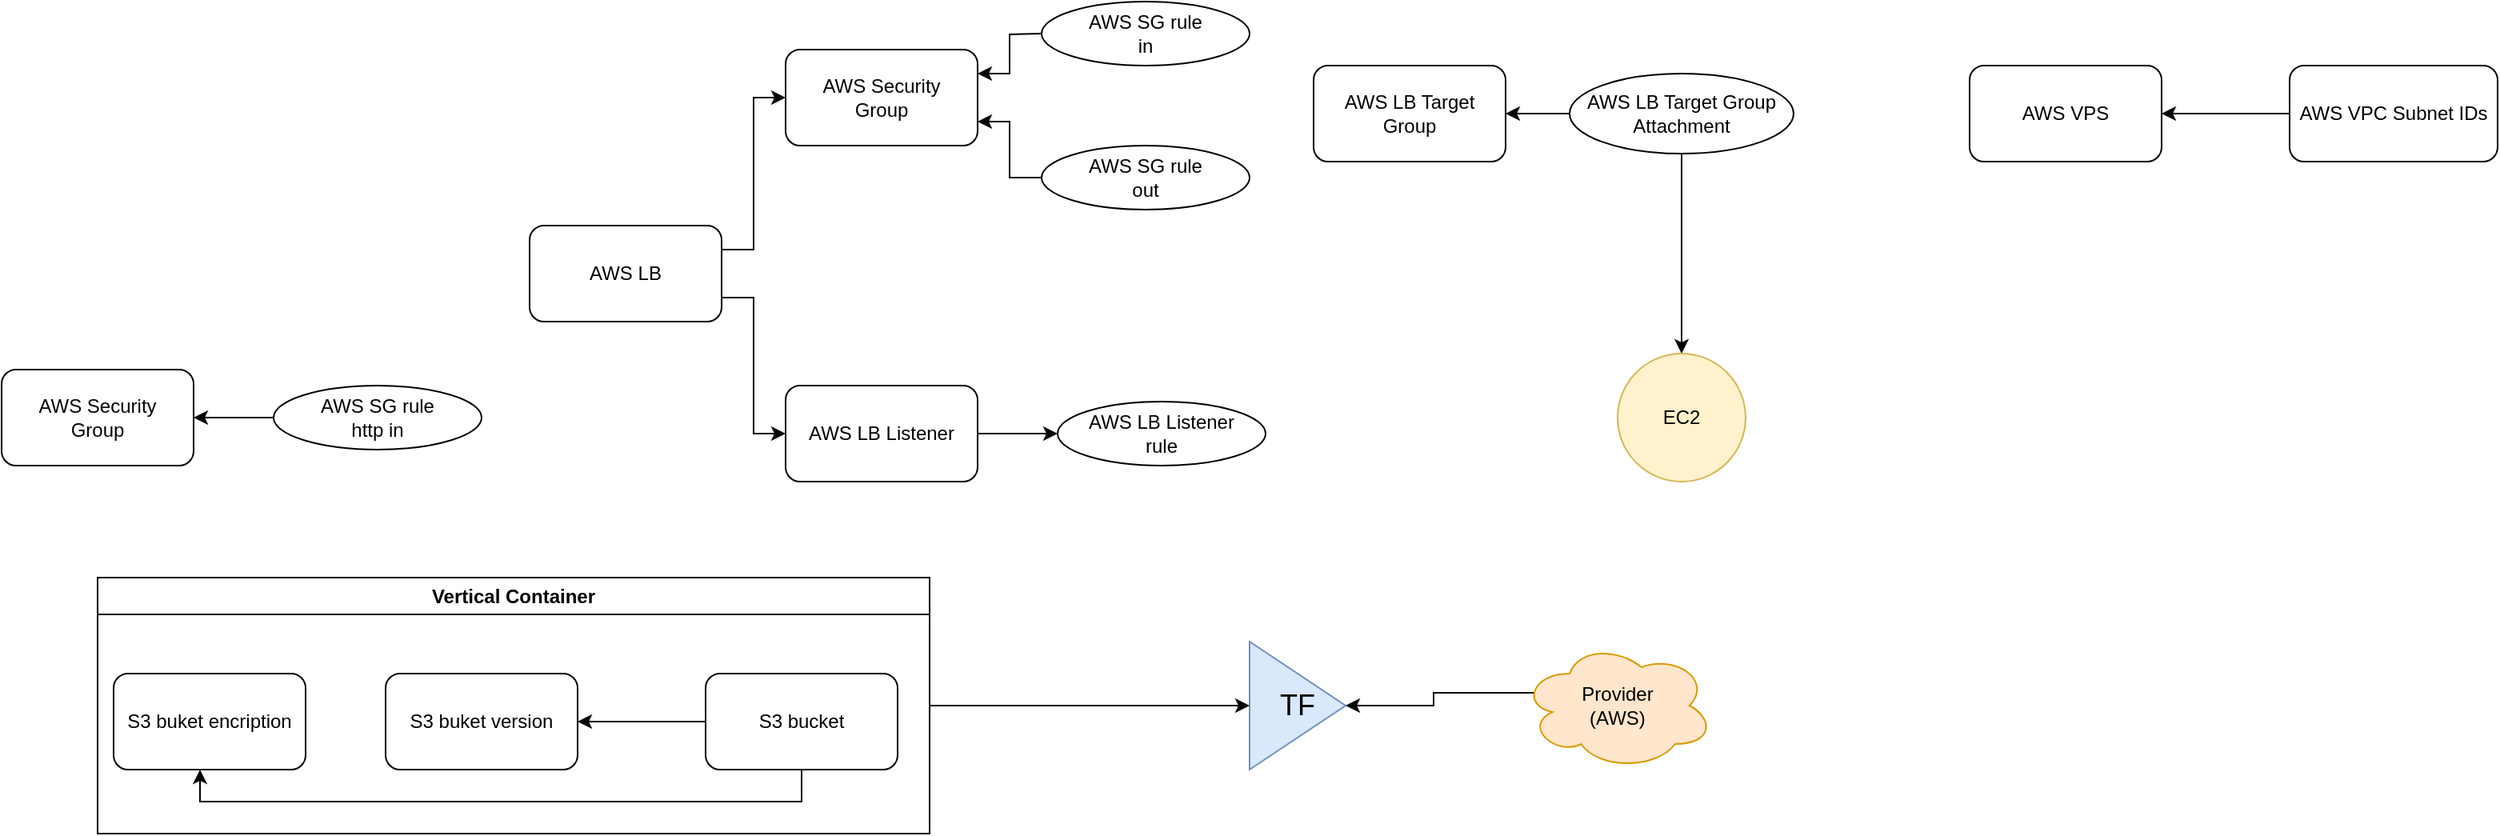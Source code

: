 <mxfile version="21.1.1" type="github">
  <diagram name="Page-1" id="Np5eYjGNwfx2u-zEs050">
    <mxGraphModel dx="1054" dy="597" grid="1" gridSize="10" guides="1" tooltips="1" connect="1" arrows="1" fold="1" page="1" pageScale="1" pageWidth="850" pageHeight="1100" math="0" shadow="0">
      <root>
        <mxCell id="0" />
        <mxCell id="1" parent="0" />
        <mxCell id="cp9X4eEYF-57bm0QKqgD-4" style="edgeStyle=orthogonalEdgeStyle;rounded=0;orthogonalLoop=1;jettySize=auto;html=1;exitX=1;exitY=0.25;exitDx=0;exitDy=0;entryX=0;entryY=0.5;entryDx=0;entryDy=0;" edge="1" parent="1" source="EnqnTmCwI0y5mT0i5ol6-1" target="EnqnTmCwI0y5mT0i5ol6-4">
          <mxGeometry relative="1" as="geometry" />
        </mxCell>
        <mxCell id="cp9X4eEYF-57bm0QKqgD-5" style="edgeStyle=orthogonalEdgeStyle;rounded=0;orthogonalLoop=1;jettySize=auto;html=1;exitX=1;exitY=0.75;exitDx=0;exitDy=0;entryX=0;entryY=0.5;entryDx=0;entryDy=0;" edge="1" parent="1" source="EnqnTmCwI0y5mT0i5ol6-1" target="EnqnTmCwI0y5mT0i5ol6-5">
          <mxGeometry relative="1" as="geometry" />
        </mxCell>
        <mxCell id="EnqnTmCwI0y5mT0i5ol6-1" value="AWS LB" style="rounded=1;whiteSpace=wrap;html=1;" parent="1" vertex="1">
          <mxGeometry x="430" y="210" width="120" height="60" as="geometry" />
        </mxCell>
        <mxCell id="EnqnTmCwI0y5mT0i5ol6-14" style="edgeStyle=orthogonalEdgeStyle;rounded=0;orthogonalLoop=1;jettySize=auto;html=1;exitX=0;exitY=0.5;exitDx=0;exitDy=0;entryX=1;entryY=0.75;entryDx=0;entryDy=0;" parent="1" source="EnqnTmCwI0y5mT0i5ol6-2" target="EnqnTmCwI0y5mT0i5ol6-4" edge="1">
          <mxGeometry relative="1" as="geometry" />
        </mxCell>
        <mxCell id="EnqnTmCwI0y5mT0i5ol6-2" value="&lt;div&gt;AWS SG rule&lt;/div&gt;&lt;div&gt;out&lt;br&gt;&lt;/div&gt;" style="ellipse;whiteSpace=wrap;html=1;" parent="1" vertex="1">
          <mxGeometry x="750" y="160" width="130" height="40" as="geometry" />
        </mxCell>
        <mxCell id="EnqnTmCwI0y5mT0i5ol6-13" style="edgeStyle=orthogonalEdgeStyle;rounded=0;orthogonalLoop=1;jettySize=auto;html=1;exitX=0;exitY=0.5;exitDx=0;exitDy=0;entryX=1;entryY=0.25;entryDx=0;entryDy=0;" parent="1" target="EnqnTmCwI0y5mT0i5ol6-4" edge="1">
          <mxGeometry relative="1" as="geometry">
            <mxPoint x="750" y="90" as="sourcePoint" />
          </mxGeometry>
        </mxCell>
        <mxCell id="EnqnTmCwI0y5mT0i5ol6-3" value="&lt;div&gt;AWS SG rule&lt;/div&gt;&lt;div&gt;in&lt;/div&gt;" style="ellipse;whiteSpace=wrap;html=1;" parent="1" vertex="1">
          <mxGeometry x="750" y="70" width="130" height="40" as="geometry" />
        </mxCell>
        <mxCell id="EnqnTmCwI0y5mT0i5ol6-4" value="&lt;div&gt;AWS Security&lt;/div&gt;&lt;div&gt;Group&lt;br&gt;&lt;/div&gt;" style="rounded=1;whiteSpace=wrap;html=1;" parent="1" vertex="1">
          <mxGeometry x="590" y="100" width="120" height="60" as="geometry" />
        </mxCell>
        <mxCell id="EnqnTmCwI0y5mT0i5ol6-12" style="edgeStyle=orthogonalEdgeStyle;rounded=0;orthogonalLoop=1;jettySize=auto;html=1;exitX=1;exitY=0.5;exitDx=0;exitDy=0;entryX=0;entryY=0.5;entryDx=0;entryDy=0;" parent="1" source="EnqnTmCwI0y5mT0i5ol6-5" target="EnqnTmCwI0y5mT0i5ol6-7" edge="1">
          <mxGeometry relative="1" as="geometry" />
        </mxCell>
        <mxCell id="EnqnTmCwI0y5mT0i5ol6-5" value="AWS LB Listener" style="rounded=1;whiteSpace=wrap;html=1;" parent="1" vertex="1">
          <mxGeometry x="590" y="310" width="120" height="60" as="geometry" />
        </mxCell>
        <mxCell id="EnqnTmCwI0y5mT0i5ol6-7" value="&lt;div&gt;AWS LB Listener&lt;/div&gt;&lt;div&gt;rule&lt;br&gt;&lt;/div&gt;" style="ellipse;whiteSpace=wrap;html=1;" parent="1" vertex="1">
          <mxGeometry x="760" y="320" width="130" height="40" as="geometry" />
        </mxCell>
        <mxCell id="EnqnTmCwI0y5mT0i5ol6-8" value="AWS LB Target Group" style="rounded=1;whiteSpace=wrap;html=1;" parent="1" vertex="1">
          <mxGeometry x="920" y="110" width="120" height="60" as="geometry" />
        </mxCell>
        <mxCell id="EnqnTmCwI0y5mT0i5ol6-11" style="edgeStyle=orthogonalEdgeStyle;rounded=0;orthogonalLoop=1;jettySize=auto;html=1;entryX=0.5;entryY=0;entryDx=0;entryDy=0;" parent="1" source="EnqnTmCwI0y5mT0i5ol6-9" target="EnqnTmCwI0y5mT0i5ol6-10" edge="1">
          <mxGeometry relative="1" as="geometry" />
        </mxCell>
        <mxCell id="EnqnTmCwI0y5mT0i5ol6-15" style="edgeStyle=orthogonalEdgeStyle;rounded=0;orthogonalLoop=1;jettySize=auto;html=1;exitX=0;exitY=0.5;exitDx=0;exitDy=0;entryX=1;entryY=0.5;entryDx=0;entryDy=0;" parent="1" source="EnqnTmCwI0y5mT0i5ol6-9" target="EnqnTmCwI0y5mT0i5ol6-8" edge="1">
          <mxGeometry relative="1" as="geometry" />
        </mxCell>
        <mxCell id="EnqnTmCwI0y5mT0i5ol6-9" value="&lt;div&gt;AWS LB Target Group&lt;/div&gt;&lt;div&gt;Attachment&lt;br&gt;&lt;/div&gt;" style="ellipse;whiteSpace=wrap;html=1;" parent="1" vertex="1">
          <mxGeometry x="1080" y="115" width="140" height="50" as="geometry" />
        </mxCell>
        <mxCell id="EnqnTmCwI0y5mT0i5ol6-10" value="EC2" style="ellipse;whiteSpace=wrap;html=1;aspect=fixed;fillColor=#fff2cc;strokeColor=#d6b656;" parent="1" vertex="1">
          <mxGeometry x="1110" y="290" width="80" height="80" as="geometry" />
        </mxCell>
        <mxCell id="EnqnTmCwI0y5mT0i5ol6-16" value="&lt;div&gt;AWS Security&lt;/div&gt;&lt;div&gt;Group&lt;br&gt;&lt;/div&gt;" style="rounded=1;whiteSpace=wrap;html=1;" parent="1" vertex="1">
          <mxGeometry x="100" y="300" width="120" height="60" as="geometry" />
        </mxCell>
        <mxCell id="EnqnTmCwI0y5mT0i5ol6-18" value="" style="edgeStyle=orthogonalEdgeStyle;rounded=0;orthogonalLoop=1;jettySize=auto;html=1;" parent="1" source="EnqnTmCwI0y5mT0i5ol6-17" target="EnqnTmCwI0y5mT0i5ol6-16" edge="1">
          <mxGeometry relative="1" as="geometry" />
        </mxCell>
        <mxCell id="EnqnTmCwI0y5mT0i5ol6-17" value="&lt;div&gt;AWS SG rule&lt;/div&gt;&lt;div&gt;http in&lt;br&gt;&lt;/div&gt;" style="ellipse;whiteSpace=wrap;html=1;" parent="1" vertex="1">
          <mxGeometry x="270" y="310" width="130" height="40" as="geometry" />
        </mxCell>
        <mxCell id="EnqnTmCwI0y5mT0i5ol6-19" value="AWS VPS" style="rounded=1;whiteSpace=wrap;html=1;" parent="1" vertex="1">
          <mxGeometry x="1330" y="110" width="120" height="60" as="geometry" />
        </mxCell>
        <mxCell id="EnqnTmCwI0y5mT0i5ol6-21" style="edgeStyle=orthogonalEdgeStyle;rounded=0;orthogonalLoop=1;jettySize=auto;html=1;exitX=0;exitY=0.5;exitDx=0;exitDy=0;entryX=1;entryY=0.5;entryDx=0;entryDy=0;" parent="1" source="EnqnTmCwI0y5mT0i5ol6-20" target="EnqnTmCwI0y5mT0i5ol6-19" edge="1">
          <mxGeometry relative="1" as="geometry" />
        </mxCell>
        <mxCell id="EnqnTmCwI0y5mT0i5ol6-20" value="AWS VPC Subnet IDs" style="rounded=1;whiteSpace=wrap;html=1;" parent="1" vertex="1">
          <mxGeometry x="1530" y="110" width="130" height="60" as="geometry" />
        </mxCell>
        <mxCell id="EnqnTmCwI0y5mT0i5ol6-28" value="TF" style="triangle;whiteSpace=wrap;html=1;fontSize=18;fillColor=#dae8fc;strokeColor=#6c8ebf;" parent="1" vertex="1">
          <mxGeometry x="880" y="470" width="60" height="80" as="geometry" />
        </mxCell>
        <mxCell id="cp9X4eEYF-57bm0QKqgD-3" style="edgeStyle=orthogonalEdgeStyle;rounded=0;orthogonalLoop=1;jettySize=auto;html=1;exitX=0.07;exitY=0.4;exitDx=0;exitDy=0;exitPerimeter=0;entryX=1;entryY=0.5;entryDx=0;entryDy=0;" edge="1" parent="1" source="EnqnTmCwI0y5mT0i5ol6-29" target="EnqnTmCwI0y5mT0i5ol6-28">
          <mxGeometry relative="1" as="geometry" />
        </mxCell>
        <mxCell id="EnqnTmCwI0y5mT0i5ol6-29" value="&lt;div&gt;Provider&lt;/div&gt;&lt;div&gt;(AWS)&lt;br&gt;&lt;/div&gt;" style="ellipse;shape=cloud;whiteSpace=wrap;html=1;fillColor=#ffe6cc;strokeColor=#d79b00;" parent="1" vertex="1">
          <mxGeometry x="1050" y="470" width="120" height="80" as="geometry" />
        </mxCell>
        <mxCell id="cp9X4eEYF-57bm0QKqgD-2" style="edgeStyle=orthogonalEdgeStyle;rounded=0;orthogonalLoop=1;jettySize=auto;html=1;entryX=0;entryY=0.5;entryDx=0;entryDy=0;" edge="1" parent="1" source="cp9X4eEYF-57bm0QKqgD-1" target="EnqnTmCwI0y5mT0i5ol6-28">
          <mxGeometry relative="1" as="geometry" />
        </mxCell>
        <mxCell id="cp9X4eEYF-57bm0QKqgD-1" value="Vertical Container" style="swimlane;whiteSpace=wrap;html=1;" vertex="1" parent="1">
          <mxGeometry x="160" y="430" width="520" height="160" as="geometry" />
        </mxCell>
        <mxCell id="EnqnTmCwI0y5mT0i5ol6-23" value="S3 buket encription" style="rounded=1;whiteSpace=wrap;html=1;" parent="cp9X4eEYF-57bm0QKqgD-1" vertex="1">
          <mxGeometry x="10" y="60" width="120" height="60" as="geometry" />
        </mxCell>
        <mxCell id="EnqnTmCwI0y5mT0i5ol6-24" value="S3 buket version" style="rounded=1;whiteSpace=wrap;html=1;" parent="cp9X4eEYF-57bm0QKqgD-1" vertex="1">
          <mxGeometry x="180" y="60" width="120" height="60" as="geometry" />
        </mxCell>
        <mxCell id="EnqnTmCwI0y5mT0i5ol6-25" value="S3 bucket" style="rounded=1;whiteSpace=wrap;html=1;" parent="cp9X4eEYF-57bm0QKqgD-1" vertex="1">
          <mxGeometry x="380" y="60" width="120" height="60" as="geometry" />
        </mxCell>
        <mxCell id="EnqnTmCwI0y5mT0i5ol6-26" style="edgeStyle=orthogonalEdgeStyle;rounded=0;orthogonalLoop=1;jettySize=auto;html=1;exitX=0;exitY=0.5;exitDx=0;exitDy=0;entryX=1;entryY=0.5;entryDx=0;entryDy=0;" parent="cp9X4eEYF-57bm0QKqgD-1" source="EnqnTmCwI0y5mT0i5ol6-25" target="EnqnTmCwI0y5mT0i5ol6-24" edge="1">
          <mxGeometry relative="1" as="geometry" />
        </mxCell>
        <mxCell id="EnqnTmCwI0y5mT0i5ol6-27" style="edgeStyle=orthogonalEdgeStyle;rounded=0;orthogonalLoop=1;jettySize=auto;html=1;exitX=0.5;exitY=1;exitDx=0;exitDy=0;entryX=0.45;entryY=1;entryDx=0;entryDy=0;entryPerimeter=0;" parent="cp9X4eEYF-57bm0QKqgD-1" source="EnqnTmCwI0y5mT0i5ol6-25" target="EnqnTmCwI0y5mT0i5ol6-23" edge="1">
          <mxGeometry relative="1" as="geometry" />
        </mxCell>
      </root>
    </mxGraphModel>
  </diagram>
</mxfile>
